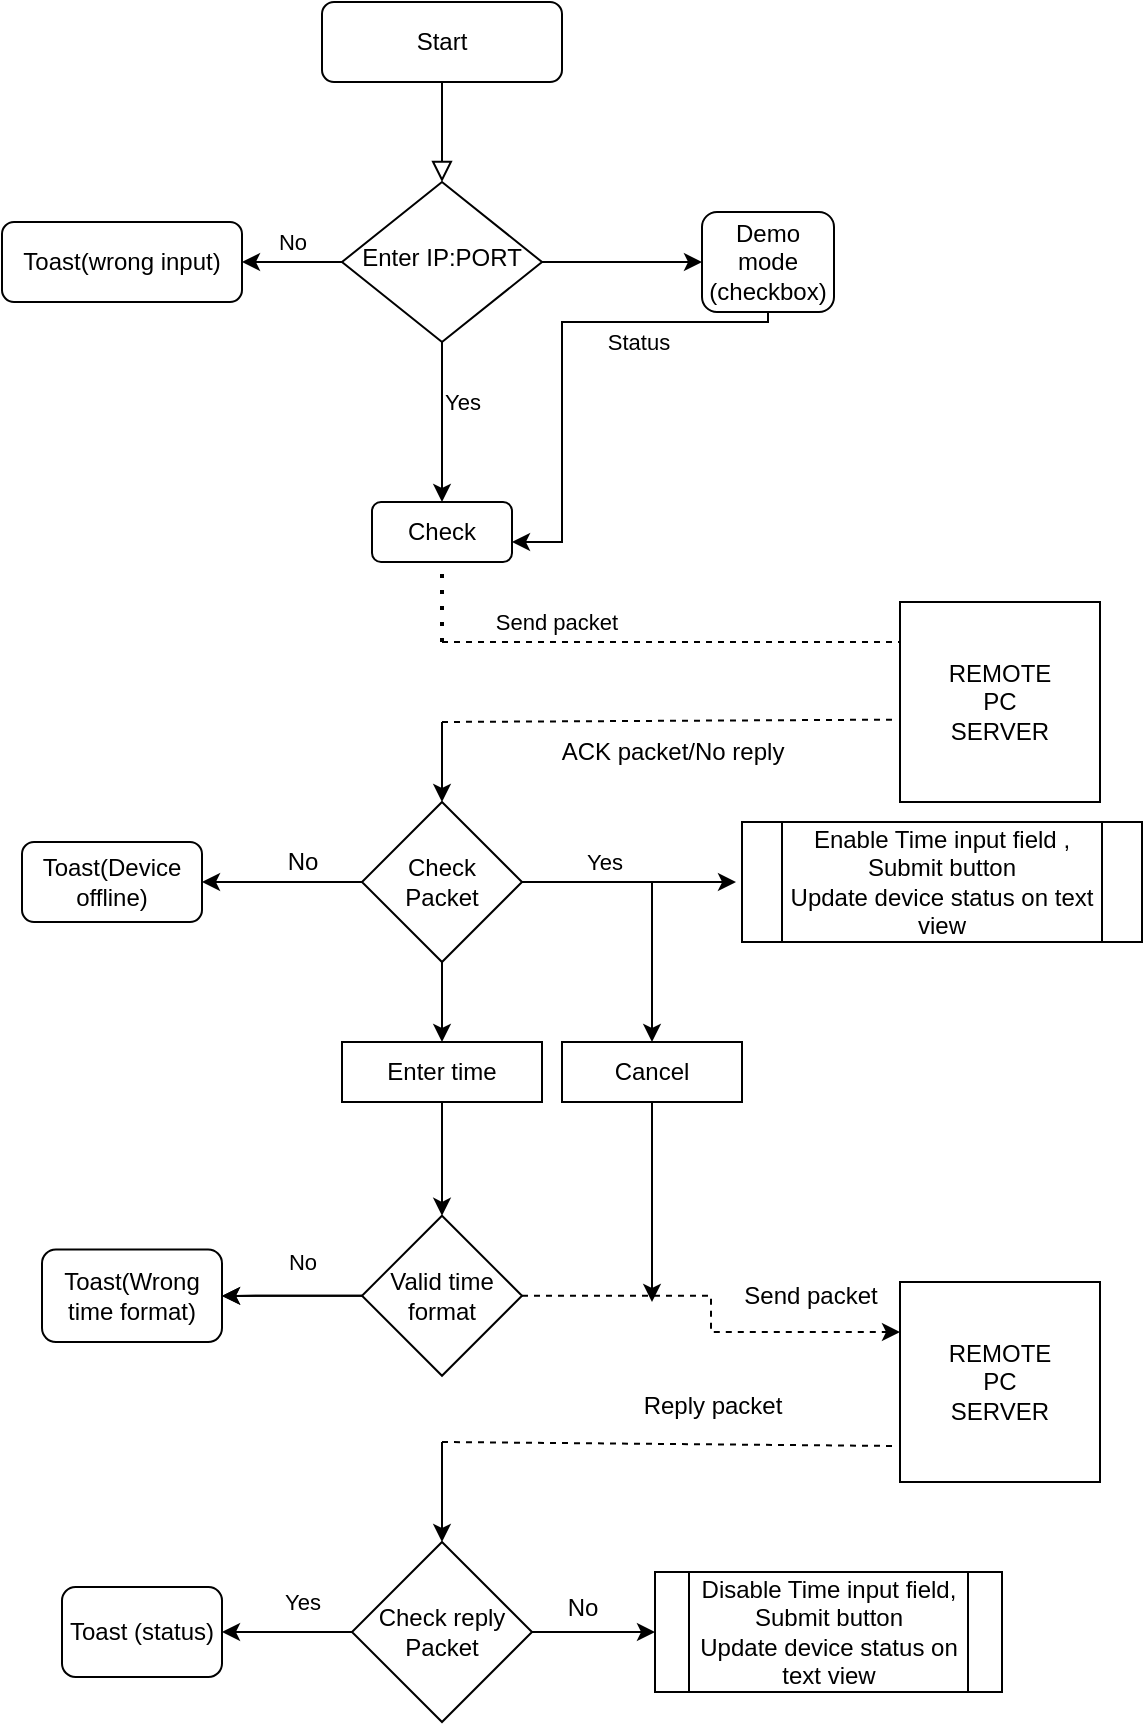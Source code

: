 <mxfile version="20.0.4" type="github">
  <diagram id="C5RBs43oDa-KdzZeNtuy" name="Page-1">
    <mxGraphModel dx="1422" dy="819" grid="1" gridSize="10" guides="1" tooltips="1" connect="1" arrows="1" fold="1" page="1" pageScale="1" pageWidth="827" pageHeight="1169" math="0" shadow="0">
      <root>
        <mxCell id="WIyWlLk6GJQsqaUBKTNV-0" />
        <mxCell id="WIyWlLk6GJQsqaUBKTNV-1" parent="WIyWlLk6GJQsqaUBKTNV-0" />
        <mxCell id="WIyWlLk6GJQsqaUBKTNV-2" value="" style="rounded=0;html=1;jettySize=auto;orthogonalLoop=1;fontSize=11;endArrow=block;endFill=0;endSize=8;strokeWidth=1;shadow=0;labelBackgroundColor=none;edgeStyle=orthogonalEdgeStyle;" parent="WIyWlLk6GJQsqaUBKTNV-1" source="WIyWlLk6GJQsqaUBKTNV-3" target="WIyWlLk6GJQsqaUBKTNV-6" edge="1">
          <mxGeometry relative="1" as="geometry" />
        </mxCell>
        <mxCell id="WIyWlLk6GJQsqaUBKTNV-3" value="Start" style="rounded=1;whiteSpace=wrap;html=1;fontSize=12;glass=0;strokeWidth=1;shadow=0;" parent="WIyWlLk6GJQsqaUBKTNV-1" vertex="1">
          <mxGeometry x="170" y="80" width="120" height="40" as="geometry" />
        </mxCell>
        <mxCell id="7J9RRrQDICWOLUso8od0-8" style="edgeStyle=orthogonalEdgeStyle;rounded=0;orthogonalLoop=1;jettySize=auto;html=1;exitX=0.5;exitY=1;exitDx=0;exitDy=0;" edge="1" parent="WIyWlLk6GJQsqaUBKTNV-1" source="WIyWlLk6GJQsqaUBKTNV-6" target="7J9RRrQDICWOLUso8od0-4">
          <mxGeometry relative="1" as="geometry" />
        </mxCell>
        <mxCell id="7J9RRrQDICWOLUso8od0-11" value="Yes" style="edgeLabel;html=1;align=center;verticalAlign=middle;resizable=0;points=[];" vertex="1" connectable="0" parent="7J9RRrQDICWOLUso8od0-8">
          <mxGeometry x="-0.252" relative="1" as="geometry">
            <mxPoint x="10" as="offset" />
          </mxGeometry>
        </mxCell>
        <mxCell id="7J9RRrQDICWOLUso8od0-9" style="edgeStyle=orthogonalEdgeStyle;rounded=0;orthogonalLoop=1;jettySize=auto;html=1;entryX=0;entryY=0.5;entryDx=0;entryDy=0;" edge="1" parent="WIyWlLk6GJQsqaUBKTNV-1" source="WIyWlLk6GJQsqaUBKTNV-6" target="7J9RRrQDICWOLUso8od0-3">
          <mxGeometry relative="1" as="geometry" />
        </mxCell>
        <mxCell id="7J9RRrQDICWOLUso8od0-10" value="No" style="edgeStyle=orthogonalEdgeStyle;rounded=0;orthogonalLoop=1;jettySize=auto;html=1;entryX=1;entryY=0.5;entryDx=0;entryDy=0;" edge="1" parent="WIyWlLk6GJQsqaUBKTNV-1" source="WIyWlLk6GJQsqaUBKTNV-6" target="WIyWlLk6GJQsqaUBKTNV-7">
          <mxGeometry y="-10" relative="1" as="geometry">
            <mxPoint as="offset" />
          </mxGeometry>
        </mxCell>
        <mxCell id="WIyWlLk6GJQsqaUBKTNV-6" value="Enter IP:PORT" style="rhombus;whiteSpace=wrap;html=1;shadow=0;fontFamily=Helvetica;fontSize=12;align=center;strokeWidth=1;spacing=6;spacingTop=-4;" parent="WIyWlLk6GJQsqaUBKTNV-1" vertex="1">
          <mxGeometry x="180" y="170" width="100" height="80" as="geometry" />
        </mxCell>
        <mxCell id="WIyWlLk6GJQsqaUBKTNV-7" value="Toast(wrong input)" style="rounded=1;whiteSpace=wrap;html=1;fontSize=12;glass=0;strokeWidth=1;shadow=0;" parent="WIyWlLk6GJQsqaUBKTNV-1" vertex="1">
          <mxGeometry x="10" y="190" width="120" height="40" as="geometry" />
        </mxCell>
        <mxCell id="7J9RRrQDICWOLUso8od0-5" value="" style="edgeStyle=orthogonalEdgeStyle;rounded=0;orthogonalLoop=1;jettySize=auto;html=1;" edge="1" parent="WIyWlLk6GJQsqaUBKTNV-1" source="7J9RRrQDICWOLUso8od0-3" target="7J9RRrQDICWOLUso8od0-4">
          <mxGeometry relative="1" as="geometry">
            <Array as="points">
              <mxPoint x="393" y="240" />
              <mxPoint x="290" y="240" />
              <mxPoint x="290" y="350" />
            </Array>
          </mxGeometry>
        </mxCell>
        <mxCell id="7J9RRrQDICWOLUso8od0-7" value="Status" style="edgeLabel;html=1;align=center;verticalAlign=middle;resizable=0;points=[];" vertex="1" connectable="0" parent="7J9RRrQDICWOLUso8od0-5">
          <mxGeometry x="-0.334" y="-1" relative="1" as="geometry">
            <mxPoint x="11" y="11" as="offset" />
          </mxGeometry>
        </mxCell>
        <mxCell id="7J9RRrQDICWOLUso8od0-3" value="Demo mode (checkbox)" style="rounded=1;whiteSpace=wrap;html=1;" vertex="1" parent="WIyWlLk6GJQsqaUBKTNV-1">
          <mxGeometry x="360" y="185" width="66" height="50" as="geometry" />
        </mxCell>
        <mxCell id="7J9RRrQDICWOLUso8od0-4" value="Check" style="whiteSpace=wrap;html=1;rounded=1;" vertex="1" parent="WIyWlLk6GJQsqaUBKTNV-1">
          <mxGeometry x="195" y="330" width="70" height="30" as="geometry" />
        </mxCell>
        <mxCell id="7J9RRrQDICWOLUso8od0-12" value="" style="endArrow=none;dashed=1;html=1;rounded=0;entryX=0.004;entryY=0.2;entryDx=0;entryDy=0;entryPerimeter=0;" edge="1" parent="WIyWlLk6GJQsqaUBKTNV-1" target="7J9RRrQDICWOLUso8od0-20">
          <mxGeometry width="50" height="50" relative="1" as="geometry">
            <mxPoint x="230" y="400" as="sourcePoint" />
            <mxPoint x="620" y="400" as="targetPoint" />
          </mxGeometry>
        </mxCell>
        <mxCell id="7J9RRrQDICWOLUso8od0-14" value="Send packet" style="edgeLabel;html=1;align=center;verticalAlign=middle;resizable=0;points=[];" vertex="1" connectable="0" parent="7J9RRrQDICWOLUso8od0-12">
          <mxGeometry x="-0.583" y="-3" relative="1" as="geometry">
            <mxPoint x="9" y="-13" as="offset" />
          </mxGeometry>
        </mxCell>
        <mxCell id="7J9RRrQDICWOLUso8od0-13" value="" style="endArrow=none;dashed=1;html=1;dashPattern=1 3;strokeWidth=2;rounded=0;entryX=0.5;entryY=1;entryDx=0;entryDy=0;" edge="1" parent="WIyWlLk6GJQsqaUBKTNV-1" target="7J9RRrQDICWOLUso8od0-4">
          <mxGeometry width="50" height="50" relative="1" as="geometry">
            <mxPoint x="230" y="400" as="sourcePoint" />
            <mxPoint x="270" y="280" as="targetPoint" />
          </mxGeometry>
        </mxCell>
        <mxCell id="7J9RRrQDICWOLUso8od0-15" value="" style="endArrow=none;dashed=1;html=1;rounded=0;entryX=-0.016;entryY=0.588;entryDx=0;entryDy=0;entryPerimeter=0;" edge="1" parent="WIyWlLk6GJQsqaUBKTNV-1" target="7J9RRrQDICWOLUso8od0-20">
          <mxGeometry width="50" height="50" relative="1" as="geometry">
            <mxPoint x="230" y="440" as="sourcePoint" />
            <mxPoint x="450" y="440" as="targetPoint" />
          </mxGeometry>
        </mxCell>
        <mxCell id="7J9RRrQDICWOLUso8od0-18" value="" style="endArrow=classic;html=1;rounded=0;entryX=0.5;entryY=0;entryDx=0;entryDy=0;" edge="1" parent="WIyWlLk6GJQsqaUBKTNV-1">
          <mxGeometry width="50" height="50" relative="1" as="geometry">
            <mxPoint x="230" y="440" as="sourcePoint" />
            <mxPoint x="230" y="480" as="targetPoint" />
          </mxGeometry>
        </mxCell>
        <mxCell id="7J9RRrQDICWOLUso8od0-19" value="ACK packet/No reply" style="text;html=1;align=center;verticalAlign=middle;resizable=0;points=[];autosize=1;strokeColor=none;fillColor=none;" vertex="1" parent="WIyWlLk6GJQsqaUBKTNV-1">
          <mxGeometry x="280" y="440" width="130" height="30" as="geometry" />
        </mxCell>
        <mxCell id="7J9RRrQDICWOLUso8od0-20" value="&lt;div&gt;REMOTE&lt;/div&gt;&lt;div&gt;PC&lt;br&gt;SERVER&lt;br&gt;&lt;/div&gt;" style="whiteSpace=wrap;html=1;aspect=fixed;" vertex="1" parent="WIyWlLk6GJQsqaUBKTNV-1">
          <mxGeometry x="459" y="380" width="100" height="100" as="geometry" />
        </mxCell>
        <mxCell id="7J9RRrQDICWOLUso8od0-23" value="" style="edgeStyle=orthogonalEdgeStyle;rounded=0;orthogonalLoop=1;jettySize=auto;html=1;" edge="1" parent="WIyWlLk6GJQsqaUBKTNV-1" source="7J9RRrQDICWOLUso8od0-21" target="7J9RRrQDICWOLUso8od0-22">
          <mxGeometry relative="1" as="geometry" />
        </mxCell>
        <mxCell id="7J9RRrQDICWOLUso8od0-26" value="" style="edgeStyle=orthogonalEdgeStyle;rounded=0;orthogonalLoop=1;jettySize=auto;html=1;entryX=-0.015;entryY=0.501;entryDx=0;entryDy=0;entryPerimeter=0;" edge="1" parent="WIyWlLk6GJQsqaUBKTNV-1" source="7J9RRrQDICWOLUso8od0-21" target="7J9RRrQDICWOLUso8od0-27">
          <mxGeometry relative="1" as="geometry">
            <mxPoint x="336" y="520" as="targetPoint" />
          </mxGeometry>
        </mxCell>
        <mxCell id="7J9RRrQDICWOLUso8od0-46" value="Yes" style="edgeLabel;html=1;align=center;verticalAlign=middle;resizable=0;points=[];" vertex="1" connectable="0" parent="7J9RRrQDICWOLUso8od0-26">
          <mxGeometry x="-0.249" y="-2" relative="1" as="geometry">
            <mxPoint x="1" y="-12" as="offset" />
          </mxGeometry>
        </mxCell>
        <mxCell id="7J9RRrQDICWOLUso8od0-30" value="" style="edgeStyle=orthogonalEdgeStyle;rounded=0;orthogonalLoop=1;jettySize=auto;html=1;" edge="1" parent="WIyWlLk6GJQsqaUBKTNV-1" source="7J9RRrQDICWOLUso8od0-21" target="7J9RRrQDICWOLUso8od0-29">
          <mxGeometry relative="1" as="geometry" />
        </mxCell>
        <mxCell id="7J9RRrQDICWOLUso8od0-67" value="" style="edgeStyle=orthogonalEdgeStyle;rounded=0;orthogonalLoop=1;jettySize=auto;html=1;entryX=0.5;entryY=0;entryDx=0;entryDy=0;" edge="1" parent="WIyWlLk6GJQsqaUBKTNV-1" source="7J9RRrQDICWOLUso8od0-21" target="7J9RRrQDICWOLUso8od0-68">
          <mxGeometry relative="1" as="geometry">
            <mxPoint x="340" y="575" as="targetPoint" />
          </mxGeometry>
        </mxCell>
        <mxCell id="7J9RRrQDICWOLUso8od0-21" value="&lt;div&gt;Check&lt;/div&gt;&lt;div&gt;Packet&lt;br&gt;&lt;/div&gt;" style="rhombus;whiteSpace=wrap;html=1;" vertex="1" parent="WIyWlLk6GJQsqaUBKTNV-1">
          <mxGeometry x="190" y="480" width="80" height="80" as="geometry" />
        </mxCell>
        <mxCell id="7J9RRrQDICWOLUso8od0-22" value="Toast(Device offline)" style="whiteSpace=wrap;html=1;rounded=1;" vertex="1" parent="WIyWlLk6GJQsqaUBKTNV-1">
          <mxGeometry x="20" y="500" width="90" height="40" as="geometry" />
        </mxCell>
        <mxCell id="7J9RRrQDICWOLUso8od0-24" value="No" style="text;html=1;align=center;verticalAlign=middle;resizable=0;points=[];autosize=1;strokeColor=none;fillColor=none;" vertex="1" parent="WIyWlLk6GJQsqaUBKTNV-1">
          <mxGeometry x="140" y="495" width="40" height="30" as="geometry" />
        </mxCell>
        <mxCell id="7J9RRrQDICWOLUso8od0-27" value="&lt;div&gt;Enable Time input field , Submit button&lt;/div&gt;&lt;div&gt;Update device status on text view&lt;br&gt;&lt;/div&gt;" style="shape=process;whiteSpace=wrap;html=1;backgroundOutline=1;" vertex="1" parent="WIyWlLk6GJQsqaUBKTNV-1">
          <mxGeometry x="380" y="490" width="200" height="60" as="geometry" />
        </mxCell>
        <mxCell id="7J9RRrQDICWOLUso8od0-34" value="" style="edgeStyle=orthogonalEdgeStyle;rounded=0;orthogonalLoop=1;jettySize=auto;html=1;" edge="1" parent="WIyWlLk6GJQsqaUBKTNV-1" source="7J9RRrQDICWOLUso8od0-29" target="7J9RRrQDICWOLUso8od0-33">
          <mxGeometry relative="1" as="geometry" />
        </mxCell>
        <mxCell id="7J9RRrQDICWOLUso8od0-29" value="Enter time" style="whiteSpace=wrap;html=1;" vertex="1" parent="WIyWlLk6GJQsqaUBKTNV-1">
          <mxGeometry x="180" y="600" width="100" height="30" as="geometry" />
        </mxCell>
        <mxCell id="7J9RRrQDICWOLUso8od0-36" value="" style="edgeStyle=orthogonalEdgeStyle;rounded=0;orthogonalLoop=1;jettySize=auto;html=1;" edge="1" parent="WIyWlLk6GJQsqaUBKTNV-1" source="7J9RRrQDICWOLUso8od0-33" target="7J9RRrQDICWOLUso8od0-35">
          <mxGeometry relative="1" as="geometry" />
        </mxCell>
        <mxCell id="7J9RRrQDICWOLUso8od0-37" value="" style="edgeStyle=orthogonalEdgeStyle;rounded=0;orthogonalLoop=1;jettySize=auto;html=1;" edge="1" parent="WIyWlLk6GJQsqaUBKTNV-1" source="7J9RRrQDICWOLUso8od0-33" target="7J9RRrQDICWOLUso8od0-35">
          <mxGeometry relative="1" as="geometry" />
        </mxCell>
        <mxCell id="7J9RRrQDICWOLUso8od0-38" value="No" style="edgeLabel;html=1;align=center;verticalAlign=middle;resizable=0;points=[];" vertex="1" connectable="0" parent="7J9RRrQDICWOLUso8od0-37">
          <mxGeometry x="-0.261" y="-2" relative="1" as="geometry">
            <mxPoint x="-4" y="-15" as="offset" />
          </mxGeometry>
        </mxCell>
        <mxCell id="7J9RRrQDICWOLUso8od0-40" style="edgeStyle=orthogonalEdgeStyle;rounded=0;orthogonalLoop=1;jettySize=auto;html=1;exitX=1;exitY=0.5;exitDx=0;exitDy=0;entryX=0;entryY=0.25;entryDx=0;entryDy=0;dashed=1;" edge="1" parent="WIyWlLk6GJQsqaUBKTNV-1" source="7J9RRrQDICWOLUso8od0-33" target="7J9RRrQDICWOLUso8od0-39">
          <mxGeometry relative="1" as="geometry" />
        </mxCell>
        <mxCell id="7J9RRrQDICWOLUso8od0-33" value="&lt;div&gt;Valid time &lt;br&gt;&lt;/div&gt;&lt;div&gt;format&lt;br&gt;&lt;/div&gt;" style="rhombus;whiteSpace=wrap;html=1;" vertex="1" parent="WIyWlLk6GJQsqaUBKTNV-1">
          <mxGeometry x="190" y="686.88" width="80" height="80" as="geometry" />
        </mxCell>
        <mxCell id="7J9RRrQDICWOLUso8od0-35" value="Toast(Wrong time format)" style="whiteSpace=wrap;html=1;rounded=1;" vertex="1" parent="WIyWlLk6GJQsqaUBKTNV-1">
          <mxGeometry x="30" y="703.75" width="90" height="46.25" as="geometry" />
        </mxCell>
        <mxCell id="7J9RRrQDICWOLUso8od0-39" value="&lt;div&gt;REMOTE&lt;/div&gt;&lt;div&gt;PC&lt;br&gt;SERVER&lt;br&gt;&lt;/div&gt;" style="whiteSpace=wrap;html=1;aspect=fixed;" vertex="1" parent="WIyWlLk6GJQsqaUBKTNV-1">
          <mxGeometry x="459" y="720" width="100" height="100" as="geometry" />
        </mxCell>
        <mxCell id="7J9RRrQDICWOLUso8od0-41" value="Send packet" style="text;html=1;align=center;verticalAlign=middle;resizable=0;points=[];autosize=1;strokeColor=none;fillColor=none;" vertex="1" parent="WIyWlLk6GJQsqaUBKTNV-1">
          <mxGeometry x="369" y="711.88" width="90" height="30" as="geometry" />
        </mxCell>
        <mxCell id="7J9RRrQDICWOLUso8od0-44" value="" style="endArrow=none;dashed=1;html=1;rounded=0;entryX=-0.01;entryY=0.82;entryDx=0;entryDy=0;entryPerimeter=0;" edge="1" parent="WIyWlLk6GJQsqaUBKTNV-1" target="7J9RRrQDICWOLUso8od0-39">
          <mxGeometry width="50" height="50" relative="1" as="geometry">
            <mxPoint x="230" y="800" as="sourcePoint" />
            <mxPoint x="620" y="800" as="targetPoint" />
          </mxGeometry>
        </mxCell>
        <mxCell id="7J9RRrQDICWOLUso8od0-45" value="Reply packet" style="text;html=1;align=center;verticalAlign=middle;resizable=0;points=[];autosize=1;strokeColor=none;fillColor=none;" vertex="1" parent="WIyWlLk6GJQsqaUBKTNV-1">
          <mxGeometry x="320" y="766.88" width="90" height="30" as="geometry" />
        </mxCell>
        <mxCell id="7J9RRrQDICWOLUso8od0-56" value="" style="endArrow=classic;html=1;rounded=0;" edge="1" parent="WIyWlLk6GJQsqaUBKTNV-1">
          <mxGeometry width="50" height="50" relative="1" as="geometry">
            <mxPoint x="230" y="800" as="sourcePoint" />
            <mxPoint x="230" y="850" as="targetPoint" />
            <Array as="points" />
          </mxGeometry>
        </mxCell>
        <mxCell id="7J9RRrQDICWOLUso8od0-59" value="" style="edgeStyle=orthogonalEdgeStyle;rounded=0;orthogonalLoop=1;jettySize=auto;html=1;" edge="1" parent="WIyWlLk6GJQsqaUBKTNV-1" source="7J9RRrQDICWOLUso8od0-57" target="7J9RRrQDICWOLUso8od0-58">
          <mxGeometry relative="1" as="geometry" />
        </mxCell>
        <mxCell id="7J9RRrQDICWOLUso8od0-61" value="Yes" style="edgeLabel;html=1;align=center;verticalAlign=middle;resizable=0;points=[];" vertex="1" connectable="0" parent="7J9RRrQDICWOLUso8od0-59">
          <mxGeometry x="-0.235" y="-1" relative="1" as="geometry">
            <mxPoint y="-14" as="offset" />
          </mxGeometry>
        </mxCell>
        <mxCell id="7J9RRrQDICWOLUso8od0-63" value="" style="edgeStyle=orthogonalEdgeStyle;rounded=0;orthogonalLoop=1;jettySize=auto;html=1;" edge="1" parent="WIyWlLk6GJQsqaUBKTNV-1" source="7J9RRrQDICWOLUso8od0-57" target="7J9RRrQDICWOLUso8od0-62">
          <mxGeometry relative="1" as="geometry" />
        </mxCell>
        <mxCell id="7J9RRrQDICWOLUso8od0-57" value="&lt;div&gt;Check reply&lt;/div&gt;&lt;div&gt;Packet&lt;br&gt;&lt;/div&gt;" style="rhombus;whiteSpace=wrap;html=1;" vertex="1" parent="WIyWlLk6GJQsqaUBKTNV-1">
          <mxGeometry x="185" y="850" width="90" height="90" as="geometry" />
        </mxCell>
        <mxCell id="7J9RRrQDICWOLUso8od0-58" value="Toast (status)" style="whiteSpace=wrap;html=1;rounded=1;" vertex="1" parent="WIyWlLk6GJQsqaUBKTNV-1">
          <mxGeometry x="40" y="872.5" width="80" height="45" as="geometry" />
        </mxCell>
        <mxCell id="7J9RRrQDICWOLUso8od0-62" value="&lt;div&gt;Disable Time input field, Submit button&lt;/div&gt;&lt;div&gt;Update device status on text view&lt;br&gt;&lt;/div&gt;" style="shape=process;whiteSpace=wrap;html=1;backgroundOutline=1;" vertex="1" parent="WIyWlLk6GJQsqaUBKTNV-1">
          <mxGeometry x="336.5" y="865" width="173.5" height="60" as="geometry" />
        </mxCell>
        <mxCell id="7J9RRrQDICWOLUso8od0-64" value="&lt;div&gt;No&lt;/div&gt;&lt;div&gt;&lt;br&gt;&lt;/div&gt;" style="text;html=1;align=center;verticalAlign=middle;resizable=0;points=[];autosize=1;strokeColor=none;fillColor=none;" vertex="1" parent="WIyWlLk6GJQsqaUBKTNV-1">
          <mxGeometry x="280" y="870" width="40" height="40" as="geometry" />
        </mxCell>
        <mxCell id="7J9RRrQDICWOLUso8od0-69" value="" style="edgeStyle=orthogonalEdgeStyle;rounded=0;orthogonalLoop=1;jettySize=auto;html=1;" edge="1" parent="WIyWlLk6GJQsqaUBKTNV-1" source="7J9RRrQDICWOLUso8od0-68">
          <mxGeometry relative="1" as="geometry">
            <mxPoint x="335" y="730" as="targetPoint" />
          </mxGeometry>
        </mxCell>
        <mxCell id="7J9RRrQDICWOLUso8od0-68" value="Cancel " style="rounded=0;whiteSpace=wrap;html=1;" vertex="1" parent="WIyWlLk6GJQsqaUBKTNV-1">
          <mxGeometry x="290" y="600" width="90" height="30" as="geometry" />
        </mxCell>
      </root>
    </mxGraphModel>
  </diagram>
</mxfile>
